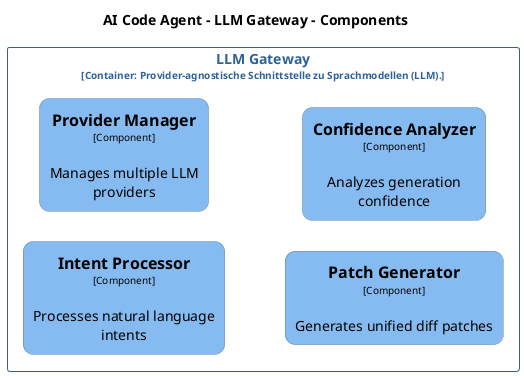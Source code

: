 @startuml
set separator none
title AI Code Agent - LLM Gateway - Components

left to right direction
skinparam ranksep 60
skinparam nodesep 30

skinparam {
  arrowFontSize 10
  defaultTextAlignment center
  wrapWidth 200
  maxMessageSize 100
}

hide stereotype

skinparam rectangle<<AICodeAgent.LLMGateway.ConfidenceAnalyzer>> {
  BackgroundColor #85bbf0
  FontColor #000000
  BorderColor #5d82a8
  roundCorner 20
  shadowing false
}
skinparam rectangle<<AICodeAgent.LLMGateway.IntentProcessor>> {
  BackgroundColor #85bbf0
  FontColor #000000
  BorderColor #5d82a8
  roundCorner 20
  shadowing false
}
skinparam rectangle<<AICodeAgent.LLMGateway.PatchGenerator>> {
  BackgroundColor #85bbf0
  FontColor #000000
  BorderColor #5d82a8
  roundCorner 20
  shadowing false
}
skinparam rectangle<<AICodeAgent.LLMGateway.ProviderManager>> {
  BackgroundColor #85bbf0
  FontColor #000000
  BorderColor #5d82a8
  roundCorner 20
  shadowing false
}
skinparam rectangle<<AICodeAgent.LLMGateway>> {
  BorderColor #2e6295
  FontColor #2e6295
  shadowing false
}

rectangle "LLM Gateway\n<size:10>[Container: Provider-agnostische Schnittstelle zu Sprachmodellen (LLM).]</size>" <<AICodeAgent.LLMGateway>> {
  rectangle "==Intent Processor\n<size:10>[Component]</size>\n\nProcesses natural language intents" <<AICodeAgent.LLMGateway.IntentProcessor>> as AICodeAgent.LLMGateway.IntentProcessor
  rectangle "==Provider Manager\n<size:10>[Component]</size>\n\nManages multiple LLM providers" <<AICodeAgent.LLMGateway.ProviderManager>> as AICodeAgent.LLMGateway.ProviderManager
  rectangle "==Patch Generator\n<size:10>[Component]</size>\n\nGenerates unified diff patches" <<AICodeAgent.LLMGateway.PatchGenerator>> as AICodeAgent.LLMGateway.PatchGenerator
  rectangle "==Confidence Analyzer\n<size:10>[Component]</size>\n\nAnalyzes generation confidence" <<AICodeAgent.LLMGateway.ConfidenceAnalyzer>> as AICodeAgent.LLMGateway.ConfidenceAnalyzer
}

@enduml
